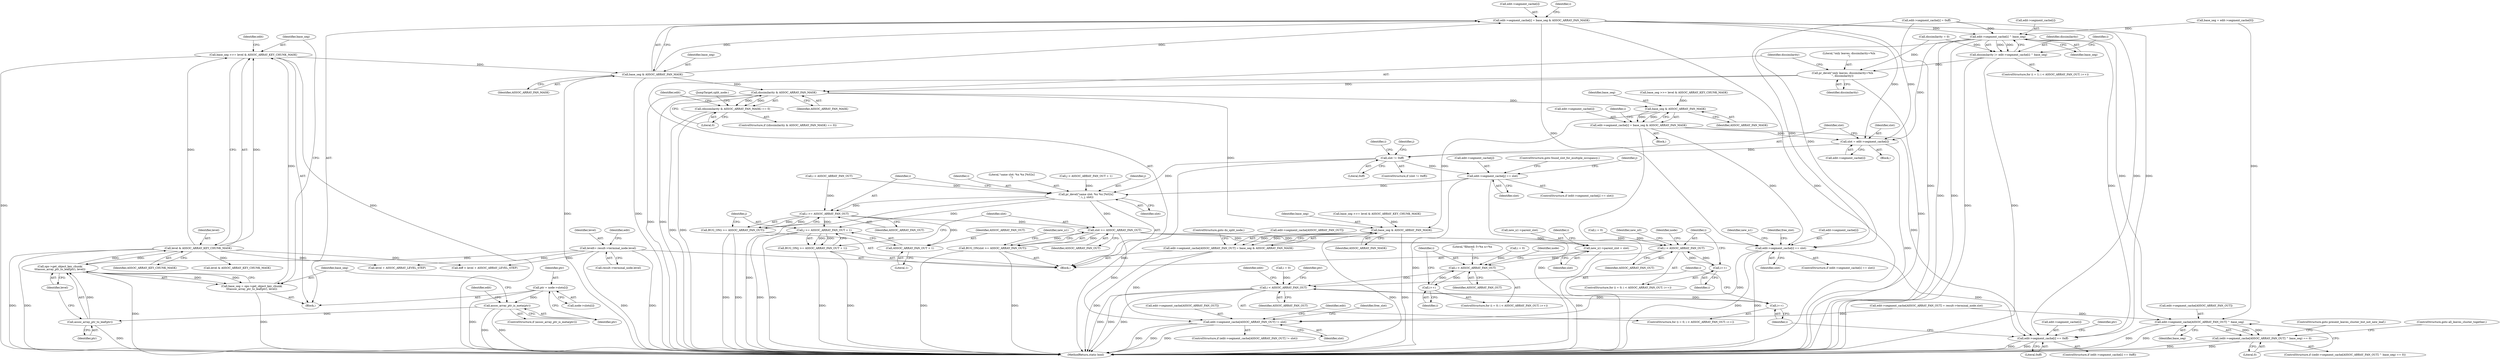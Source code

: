 digraph "0_linux_ea6789980fdaa610d7eb63602c746bf6ec70cd2b@array" {
"1000349" [label="(Call,edit->segment_cache[i] = base_seg & ASSOC_ARRAY_FAN_MASK)"];
"1000355" [label="(Call,base_seg & ASSOC_ARRAY_FAN_MASK)"];
"1000344" [label="(Call,base_seg >>= level & ASSOC_ARRAY_KEY_CHUNK_MASK)"];
"1000338" [label="(Call,base_seg = ops->get_object_key_chunk(\n\t\t\tassoc_array_ptr_to_leaf(ptr), level))"];
"1000340" [label="(Call,ops->get_object_key_chunk(\n\t\t\tassoc_array_ptr_to_leaf(ptr), level))"];
"1000341" [label="(Call,assoc_array_ptr_to_leaf(ptr))"];
"1000324" [label="(Call,assoc_array_ptr_is_meta(ptr))"];
"1000316" [label="(Call,ptr = node->slots[i])"];
"1000346" [label="(Call,level & ASSOC_ARRAY_KEY_CHUNK_MASK)"];
"1000149" [label="(Call,level\t= result->terminal_node.level)"];
"1000385" [label="(Call,edit->segment_cache[i] ^ base_seg)"];
"1000383" [label="(Call,dissimilarity |= edit->segment_cache[i] ^ base_seg)"];
"1000392" [label="(Call,pr_devel(\"only leaves; dissimilarity=%lx\n\", dissimilarity))"];
"1000397" [label="(Call,dissimilarity & ASSOC_ARRAY_FAN_MASK)"];
"1000396" [label="(Call,(dissimilarity & ASSOC_ARRAY_FAN_MASK) == 0)"];
"1001228" [label="(Call,base_seg & ASSOC_ARRAY_FAN_MASK)"];
"1001222" [label="(Call,edit->segment_cache[i] = base_seg & ASSOC_ARRAY_FAN_MASK)"];
"1000478" [label="(Call,slot = edit->segment_cache[i])"];
"1000486" [label="(Call,slot != 0xff)"];
"1000503" [label="(Call,edit->segment_cache[j] == slot)"];
"1000512" [label="(Call,pr_devel(\"same slot: %x %x [%02x]\n\", i, j, slot))"];
"1000518" [label="(Call,i >= ASSOC_ARRAY_FAN_OUT)"];
"1000517" [label="(Call,BUG_ON(i >= ASSOC_ARRAY_FAN_OUT))"];
"1000522" [label="(Call,j >= ASSOC_ARRAY_FAN_OUT + 1)"];
"1000521" [label="(Call,BUG_ON(j >= ASSOC_ARRAY_FAN_OUT + 1))"];
"1000524" [label="(Call,ASSOC_ARRAY_FAN_OUT + 1)"];
"1000528" [label="(Call,slot >= ASSOC_ARRAY_FAN_OUT)"];
"1000527" [label="(Call,BUG_ON(slot >= ASSOC_ARRAY_FAN_OUT))"];
"1000531" [label="(Call,new_n1->parent_slot = slot)"];
"1000540" [label="(Call,i < ASSOC_ARRAY_FAN_OUT)"];
"1000543" [label="(Call,i++)"];
"1000598" [label="(Call,i < ASSOC_ARRAY_FAN_OUT)"];
"1000601" [label="(Call,i++)"];
"1000732" [label="(Call,i < ASSOC_ARRAY_FAN_OUT)"];
"1000735" [label="(Call,i++)"];
"1000613" [label="(Call,edit->segment_cache[i] == slot)"];
"1000666" [label="(Call,edit->segment_cache[ASSOC_ARRAY_FAN_OUT] != slot)"];
"1000739" [label="(Call,edit->segment_cache[i] == 0xff)"];
"1001247" [label="(Call,base_seg & ASSOC_ARRAY_FAN_MASK)"];
"1001241" [label="(Call,edit->segment_cache[ASSOC_ARRAY_FAN_OUT] = base_seg & ASSOC_ARRAY_FAN_MASK)"];
"1000404" [label="(Call,edit->segment_cache[ASSOC_ARRAY_FAN_OUT] ^ base_seg)"];
"1000403" [label="(Call,(edit->segment_cache[ASSOC_ARRAY_FAN_OUT] ^ base_seg) == 0)"];
"1000339" [label="(Identifier,base_seg)"];
"1000386" [label="(Call,edit->segment_cache[i])"];
"1000516" [label="(Identifier,slot)"];
"1000413" [label="(ControlStructure,goto present_leaves_cluster_but_not_new_leaf;)"];
"1000486" [label="(Call,slot != 0xff)"];
"1000598" [label="(Call,i < ASSOC_ARRAY_FAN_OUT)"];
"1001250" [label="(ControlStructure,goto do_split_node;)"];
"1000614" [label="(Call,edit->segment_cache[i])"];
"1001217" [label="(Call,base_seg >>= level & ASSOC_ARRAY_KEY_CHUNK_MASK)"];
"1001228" [label="(Call,base_seg & ASSOC_ARRAY_FAN_MASK)"];
"1000666" [label="(Call,edit->segment_cache[ASSOC_ARRAY_FAN_OUT] != slot)"];
"1000330" [label="(Identifier,edit)"];
"1000150" [label="(Identifier,level)"];
"1000382" [label="(Identifier,i)"];
"1000364" [label="(Call,dissimilarity = 0)"];
"1001248" [label="(Identifier,base_seg)"];
"1000318" [label="(Call,node->slots[i])"];
"1000599" [label="(Identifier,i)"];
"1000346" [label="(Call,level & ASSOC_ARRAY_KEY_CHUNK_MASK)"];
"1001223" [label="(Call,edit->segment_cache[i])"];
"1000374" [label="(ControlStructure,for (i = 1; i < ASSOC_ARRAY_FAN_OUT; i++))"];
"1000662" [label="(Literal,\"filtered: f=%x n=%x\n\")"];
"1000595" [label="(Call,i = 0)"];
"1000594" [label="(ControlStructure,for (i = 0; i < ASSOC_ARRAY_FAN_OUT; i++))"];
"1000159" [label="(Identifier,edit)"];
"1000403" [label="(Call,(edit->segment_cache[ASSOC_ARRAY_FAN_OUT] ^ base_seg) == 0)"];
"1000410" [label="(Identifier,base_seg)"];
"1000736" [label="(Identifier,i)"];
"1000343" [label="(Identifier,level)"];
"1000512" [label="(Call,pr_devel(\"same slot: %x %x [%02x]\n\", i, j, slot))"];
"1000517" [label="(Call,BUG_ON(i >= ASSOC_ARRAY_FAN_OUT))"];
"1000341" [label="(Call,assoc_array_ptr_to_leaf(ptr))"];
"1001242" [label="(Call,edit->segment_cache[ASSOC_ARRAY_FAN_OUT])"];
"1000488" [label="(Literal,0xff)"];
"1000704" [label="(Identifier,edit)"];
"1000734" [label="(Identifier,ASSOC_ARRAY_FAN_OUT)"];
"1000739" [label="(Call,edit->segment_cache[i] == 0xff)"];
"1000407" [label="(Identifier,edit)"];
"1000602" [label="(Identifier,i)"];
"1000404" [label="(Call,edit->segment_cache[ASSOC_ARRAY_FAN_OUT] ^ base_seg)"];
"1000347" [label="(Identifier,level)"];
"1000540" [label="(Call,i < ASSOC_ARRAY_FAN_OUT)"];
"1000503" [label="(Call,edit->segment_cache[j] == slot)"];
"1000491" [label="(Identifier,j)"];
"1000472" [label="(Call,i < ASSOC_ARRAY_FAN_OUT)"];
"1000398" [label="(Identifier,dissimilarity)"];
"1000504" [label="(Call,edit->segment_cache[j])"];
"1000612" [label="(ControlStructure,if (edit->segment_cache[i] == slot))"];
"1000393" [label="(Literal,\"only leaves; dissimilarity=%lx\n\")"];
"1000487" [label="(Identifier,slot)"];
"1000352" [label="(Identifier,edit)"];
"1000526" [label="(Literal,1)"];
"1000383" [label="(Call,dissimilarity |= edit->segment_cache[i] ^ base_seg)"];
"1000315" [label="(Block,)"];
"1000624" [label="(Identifier,new_n1)"];
"1001236" [label="(Call,base_seg >>= level & ASSOC_ARRAY_KEY_CHUNK_MASK)"];
"1000355" [label="(Call,base_seg & ASSOC_ARRAY_FAN_MASK)"];
"1000338" [label="(Call,base_seg = ops->get_object_key_chunk(\n\t\t\tassoc_array_ptr_to_leaf(ptr), level))"];
"1000745" [label="(Literal,0xff)"];
"1000525" [label="(Identifier,ASSOC_ARRAY_FAN_OUT)"];
"1000485" [label="(ControlStructure,if (slot != 0xff))"];
"1001202" [label="(Identifier,i)"];
"1000476" [label="(Identifier,i)"];
"1000528" [label="(Call,slot >= ASSOC_ARRAY_FAN_OUT)"];
"1000480" [label="(Call,edit->segment_cache[i])"];
"1000536" [label="(ControlStructure,for (i = 0; i < ASSOC_ARRAY_FAN_OUT; i++))"];
"1000537" [label="(Call,i = 0)"];
"1000502" [label="(ControlStructure,if (edit->segment_cache[j] == slot))"];
"1000535" [label="(Identifier,slot)"];
"1000477" [label="(Block,)"];
"1000394" [label="(Identifier,dissimilarity)"];
"1000527" [label="(Call,BUG_ON(slot >= ASSOC_ARRAY_FAN_OUT))"];
"1000411" [label="(Literal,0)"];
"1000533" [label="(Identifier,new_n1)"];
"1000402" [label="(ControlStructure,if ((edit->segment_cache[ASSOC_ARRAY_FAN_OUT] ^ base_seg) == 0))"];
"1000677" [label="(Identifier,free_slot)"];
"1000349" [label="(Call,edit->segment_cache[i] = base_seg & ASSOC_ARRAY_FAN_MASK)"];
"1001251" [label="(MethodReturn,static bool)"];
"1000518" [label="(Call,i >= ASSOC_ARRAY_FAN_OUT)"];
"1000156" [label="(Call,edit->segment_cache[ASSOC_ARRAY_FAN_OUT] = result->terminal_node.slot)"];
"1000532" [label="(Call,new_n1->parent_slot)"];
"1000316" [label="(Call,ptr = node->slots[i])"];
"1001241" [label="(Call,edit->segment_cache[ASSOC_ARRAY_FAN_OUT] = base_seg & ASSOC_ARRAY_FAN_MASK)"];
"1000530" [label="(Identifier,ASSOC_ARRAY_FAN_OUT)"];
"1000414" [label="(JumpTarget,split_node:)"];
"1000575" [label="(Identifier,new_n0)"];
"1000327" [label="(Call,edit->segment_cache[i] = 0xff)"];
"1000344" [label="(Call,base_seg >>= level & ASSOC_ARRAY_KEY_CHUNK_MASK)"];
"1000514" [label="(Identifier,i)"];
"1000665" [label="(ControlStructure,if (edit->segment_cache[ASSOC_ARRAY_FAN_OUT] != slot))"];
"1000524" [label="(Call,ASSOC_ARRAY_FAN_OUT + 1)"];
"1000608" [label="(Identifier,node)"];
"1000542" [label="(Identifier,ASSOC_ARRAY_FAN_OUT)"];
"1000340" [label="(Call,ops->get_object_key_chunk(\n\t\t\tassoc_array_ptr_to_leaf(ptr), level))"];
"1000350" [label="(Call,edit->segment_cache[i])"];
"1000543" [label="(Call,i++)"];
"1000400" [label="(Literal,0)"];
"1000356" [label="(Identifier,base_seg)"];
"1000342" [label="(Identifier,ptr)"];
"1000549" [label="(Identifier,node)"];
"1000672" [label="(Identifier,slot)"];
"1000122" [label="(Block,)"];
"1000601" [label="(Call,i++)"];
"1000531" [label="(Call,new_n1->parent_slot = slot)"];
"1000735" [label="(Call,i++)"];
"1000399" [label="(Identifier,ASSOC_ARRAY_FAN_MASK)"];
"1001203" [label="(Block,)"];
"1000509" [label="(Identifier,slot)"];
"1000522" [label="(Call,j >= ASSOC_ARRAY_FAN_OUT + 1)"];
"1000357" [label="(Identifier,ASSOC_ARRAY_FAN_MASK)"];
"1000738" [label="(ControlStructure,if (edit->segment_cache[i] == 0xff))"];
"1000395" [label="(ControlStructure,if ((dissimilarity & ASSOC_ARRAY_FAN_MASK) == 0))"];
"1000520" [label="(Identifier,ASSOC_ARRAY_FAN_OUT)"];
"1000314" [label="(Identifier,i)"];
"1000740" [label="(Call,edit->segment_cache[i])"];
"1000642" [label="(Identifier,free_slot)"];
"1000324" [label="(Call,assoc_array_ptr_is_meta(ptr))"];
"1000519" [label="(Identifier,i)"];
"1000544" [label="(Identifier,i)"];
"1000397" [label="(Call,dissimilarity & ASSOC_ARRAY_FAN_MASK)"];
"1000538" [label="(Identifier,i)"];
"1000792" [label="(Identifier,ptr)"];
"1000323" [label="(ControlStructure,if (assoc_array_ptr_is_meta(ptr)))"];
"1000149" [label="(Call,level\t= result->terminal_node.level)"];
"1000151" [label="(Call,result->terminal_node.level)"];
"1000523" [label="(Identifier,j)"];
"1000479" [label="(Identifier,slot)"];
"1000729" [label="(Call,i = 0)"];
"1000513" [label="(Literal,\"same slot: %x %x [%02x]\n\")"];
"1001230" [label="(Identifier,ASSOC_ARRAY_FAN_MASK)"];
"1000495" [label="(Call,j < ASSOC_ARRAY_FAN_OUT + 1)"];
"1000733" [label="(Identifier,i)"];
"1000317" [label="(Identifier,ptr)"];
"1000348" [label="(Identifier,ASSOC_ARRAY_KEY_CHUNK_MASK)"];
"1001247" [label="(Call,base_seg & ASSOC_ARRAY_FAN_MASK)"];
"1000728" [label="(ControlStructure,for (i = 0; i < ASSOC_ARRAY_FAN_OUT; i++))"];
"1000510" [label="(ControlStructure,goto found_slot_for_multiple_occupancy;)"];
"1000515" [label="(Identifier,j)"];
"1000667" [label="(Call,edit->segment_cache[ASSOC_ARRAY_FAN_OUT])"];
"1001222" [label="(Call,edit->segment_cache[i] = base_seg & ASSOC_ARRAY_FAN_MASK)"];
"1001249" [label="(Identifier,ASSOC_ARRAY_FAN_MASK)"];
"1000385" [label="(Call,edit->segment_cache[i] ^ base_seg)"];
"1000529" [label="(Identifier,slot)"];
"1000391" [label="(Identifier,base_seg)"];
"1000325" [label="(Identifier,ptr)"];
"1000742" [label="(Identifier,edit)"];
"1000619" [label="(Identifier,slot)"];
"1001175" [label="(Call,level & ASSOC_ARRAY_KEY_CHUNK_MASK)"];
"1000478" [label="(Call,slot = edit->segment_cache[i])"];
"1001044" [label="(Call,diff < level + ASSOC_ARRAY_LEVEL_STEP)"];
"1000384" [label="(Identifier,dissimilarity)"];
"1000521" [label="(Call,BUG_ON(j >= ASSOC_ARRAY_FAN_OUT + 1))"];
"1000600" [label="(Identifier,ASSOC_ARRAY_FAN_OUT)"];
"1000396" [label="(Call,(dissimilarity & ASSOC_ARRAY_FAN_MASK) == 0)"];
"1001229" [label="(Identifier,base_seg)"];
"1000748" [label="(Identifier,ptr)"];
"1000405" [label="(Call,edit->segment_cache[ASSOC_ARRAY_FAN_OUT])"];
"1000367" [label="(Call,base_seg = edit->segment_cache[0])"];
"1000613" [label="(Call,edit->segment_cache[i] == slot)"];
"1000501" [label="(Identifier,j)"];
"1001046" [label="(Call,level + ASSOC_ARRAY_LEVEL_STEP)"];
"1000732" [label="(Call,i < ASSOC_ARRAY_FAN_OUT)"];
"1000541" [label="(Identifier,i)"];
"1000345" [label="(Identifier,base_seg)"];
"1000392" [label="(Call,pr_devel(\"only leaves; dissimilarity=%lx\n\", dissimilarity))"];
"1000412" [label="(ControlStructure,goto all_leaves_cluster_together;)"];
"1000349" -> "1000315"  [label="AST: "];
"1000349" -> "1000355"  [label="CFG: "];
"1000350" -> "1000349"  [label="AST: "];
"1000355" -> "1000349"  [label="AST: "];
"1000314" -> "1000349"  [label="CFG: "];
"1000349" -> "1001251"  [label="DDG: "];
"1000349" -> "1001251"  [label="DDG: "];
"1000355" -> "1000349"  [label="DDG: "];
"1000355" -> "1000349"  [label="DDG: "];
"1000349" -> "1000385"  [label="DDG: "];
"1000349" -> "1000478"  [label="DDG: "];
"1000349" -> "1000613"  [label="DDG: "];
"1000349" -> "1000739"  [label="DDG: "];
"1000355" -> "1000357"  [label="CFG: "];
"1000356" -> "1000355"  [label="AST: "];
"1000357" -> "1000355"  [label="AST: "];
"1000355" -> "1001251"  [label="DDG: "];
"1000355" -> "1001251"  [label="DDG: "];
"1000344" -> "1000355"  [label="DDG: "];
"1000355" -> "1000397"  [label="DDG: "];
"1000344" -> "1000315"  [label="AST: "];
"1000344" -> "1000346"  [label="CFG: "];
"1000345" -> "1000344"  [label="AST: "];
"1000346" -> "1000344"  [label="AST: "];
"1000352" -> "1000344"  [label="CFG: "];
"1000344" -> "1001251"  [label="DDG: "];
"1000344" -> "1001251"  [label="DDG: "];
"1000338" -> "1000344"  [label="DDG: "];
"1000346" -> "1000344"  [label="DDG: "];
"1000346" -> "1000344"  [label="DDG: "];
"1000338" -> "1000315"  [label="AST: "];
"1000338" -> "1000340"  [label="CFG: "];
"1000339" -> "1000338"  [label="AST: "];
"1000340" -> "1000338"  [label="AST: "];
"1000345" -> "1000338"  [label="CFG: "];
"1000338" -> "1001251"  [label="DDG: "];
"1000340" -> "1000338"  [label="DDG: "];
"1000340" -> "1000338"  [label="DDG: "];
"1000340" -> "1000343"  [label="CFG: "];
"1000341" -> "1000340"  [label="AST: "];
"1000343" -> "1000340"  [label="AST: "];
"1000340" -> "1001251"  [label="DDG: "];
"1000341" -> "1000340"  [label="DDG: "];
"1000346" -> "1000340"  [label="DDG: "];
"1000149" -> "1000340"  [label="DDG: "];
"1000340" -> "1000346"  [label="DDG: "];
"1000341" -> "1000342"  [label="CFG: "];
"1000342" -> "1000341"  [label="AST: "];
"1000343" -> "1000341"  [label="CFG: "];
"1000341" -> "1001251"  [label="DDG: "];
"1000324" -> "1000341"  [label="DDG: "];
"1000324" -> "1000323"  [label="AST: "];
"1000324" -> "1000325"  [label="CFG: "];
"1000325" -> "1000324"  [label="AST: "];
"1000330" -> "1000324"  [label="CFG: "];
"1000339" -> "1000324"  [label="CFG: "];
"1000324" -> "1001251"  [label="DDG: "];
"1000324" -> "1001251"  [label="DDG: "];
"1000316" -> "1000324"  [label="DDG: "];
"1000316" -> "1000315"  [label="AST: "];
"1000316" -> "1000318"  [label="CFG: "];
"1000317" -> "1000316"  [label="AST: "];
"1000318" -> "1000316"  [label="AST: "];
"1000325" -> "1000316"  [label="CFG: "];
"1000316" -> "1001251"  [label="DDG: "];
"1000346" -> "1000348"  [label="CFG: "];
"1000347" -> "1000346"  [label="AST: "];
"1000348" -> "1000346"  [label="AST: "];
"1000346" -> "1001251"  [label="DDG: "];
"1000346" -> "1001251"  [label="DDG: "];
"1000346" -> "1001044"  [label="DDG: "];
"1000346" -> "1001046"  [label="DDG: "];
"1000346" -> "1001175"  [label="DDG: "];
"1000149" -> "1000122"  [label="AST: "];
"1000149" -> "1000151"  [label="CFG: "];
"1000150" -> "1000149"  [label="AST: "];
"1000151" -> "1000149"  [label="AST: "];
"1000159" -> "1000149"  [label="CFG: "];
"1000149" -> "1001251"  [label="DDG: "];
"1000149" -> "1001251"  [label="DDG: "];
"1000149" -> "1001044"  [label="DDG: "];
"1000149" -> "1001046"  [label="DDG: "];
"1000385" -> "1000383"  [label="AST: "];
"1000385" -> "1000391"  [label="CFG: "];
"1000386" -> "1000385"  [label="AST: "];
"1000391" -> "1000385"  [label="AST: "];
"1000383" -> "1000385"  [label="CFG: "];
"1000385" -> "1001251"  [label="DDG: "];
"1000385" -> "1001251"  [label="DDG: "];
"1000385" -> "1000383"  [label="DDG: "];
"1000385" -> "1000383"  [label="DDG: "];
"1000327" -> "1000385"  [label="DDG: "];
"1000367" -> "1000385"  [label="DDG: "];
"1000385" -> "1000404"  [label="DDG: "];
"1000385" -> "1000478"  [label="DDG: "];
"1000385" -> "1000613"  [label="DDG: "];
"1000385" -> "1000739"  [label="DDG: "];
"1000383" -> "1000374"  [label="AST: "];
"1000384" -> "1000383"  [label="AST: "];
"1000382" -> "1000383"  [label="CFG: "];
"1000383" -> "1001251"  [label="DDG: "];
"1000383" -> "1001251"  [label="DDG: "];
"1000364" -> "1000383"  [label="DDG: "];
"1000383" -> "1000392"  [label="DDG: "];
"1000392" -> "1000122"  [label="AST: "];
"1000392" -> "1000394"  [label="CFG: "];
"1000393" -> "1000392"  [label="AST: "];
"1000394" -> "1000392"  [label="AST: "];
"1000398" -> "1000392"  [label="CFG: "];
"1000392" -> "1001251"  [label="DDG: "];
"1000364" -> "1000392"  [label="DDG: "];
"1000392" -> "1000397"  [label="DDG: "];
"1000397" -> "1000396"  [label="AST: "];
"1000397" -> "1000399"  [label="CFG: "];
"1000398" -> "1000397"  [label="AST: "];
"1000399" -> "1000397"  [label="AST: "];
"1000400" -> "1000397"  [label="CFG: "];
"1000397" -> "1001251"  [label="DDG: "];
"1000397" -> "1001251"  [label="DDG: "];
"1000397" -> "1000396"  [label="DDG: "];
"1000397" -> "1000396"  [label="DDG: "];
"1000397" -> "1001228"  [label="DDG: "];
"1000397" -> "1001247"  [label="DDG: "];
"1000396" -> "1000395"  [label="AST: "];
"1000396" -> "1000400"  [label="CFG: "];
"1000400" -> "1000396"  [label="AST: "];
"1000407" -> "1000396"  [label="CFG: "];
"1000414" -> "1000396"  [label="CFG: "];
"1000396" -> "1001251"  [label="DDG: "];
"1000396" -> "1001251"  [label="DDG: "];
"1001228" -> "1001222"  [label="AST: "];
"1001228" -> "1001230"  [label="CFG: "];
"1001229" -> "1001228"  [label="AST: "];
"1001230" -> "1001228"  [label="AST: "];
"1001222" -> "1001228"  [label="CFG: "];
"1001228" -> "1001222"  [label="DDG: "];
"1001228" -> "1001222"  [label="DDG: "];
"1001217" -> "1001228"  [label="DDG: "];
"1001228" -> "1001247"  [label="DDG: "];
"1001222" -> "1001203"  [label="AST: "];
"1001223" -> "1001222"  [label="AST: "];
"1001202" -> "1001222"  [label="CFG: "];
"1001222" -> "1001251"  [label="DDG: "];
"1001222" -> "1000478"  [label="DDG: "];
"1001222" -> "1000613"  [label="DDG: "];
"1001222" -> "1000739"  [label="DDG: "];
"1000478" -> "1000477"  [label="AST: "];
"1000478" -> "1000480"  [label="CFG: "];
"1000479" -> "1000478"  [label="AST: "];
"1000480" -> "1000478"  [label="AST: "];
"1000487" -> "1000478"  [label="CFG: "];
"1000478" -> "1001251"  [label="DDG: "];
"1000327" -> "1000478"  [label="DDG: "];
"1000478" -> "1000486"  [label="DDG: "];
"1000486" -> "1000485"  [label="AST: "];
"1000486" -> "1000488"  [label="CFG: "];
"1000487" -> "1000486"  [label="AST: "];
"1000488" -> "1000486"  [label="AST: "];
"1000491" -> "1000486"  [label="CFG: "];
"1000476" -> "1000486"  [label="CFG: "];
"1000486" -> "1001251"  [label="DDG: "];
"1000486" -> "1000503"  [label="DDG: "];
"1000486" -> "1000512"  [label="DDG: "];
"1000503" -> "1000502"  [label="AST: "];
"1000503" -> "1000509"  [label="CFG: "];
"1000504" -> "1000503"  [label="AST: "];
"1000509" -> "1000503"  [label="AST: "];
"1000510" -> "1000503"  [label="CFG: "];
"1000501" -> "1000503"  [label="CFG: "];
"1000503" -> "1001251"  [label="DDG: "];
"1000503" -> "1001251"  [label="DDG: "];
"1000503" -> "1000512"  [label="DDG: "];
"1000512" -> "1000122"  [label="AST: "];
"1000512" -> "1000516"  [label="CFG: "];
"1000513" -> "1000512"  [label="AST: "];
"1000514" -> "1000512"  [label="AST: "];
"1000515" -> "1000512"  [label="AST: "];
"1000516" -> "1000512"  [label="AST: "];
"1000519" -> "1000512"  [label="CFG: "];
"1000512" -> "1001251"  [label="DDG: "];
"1000472" -> "1000512"  [label="DDG: "];
"1000495" -> "1000512"  [label="DDG: "];
"1000512" -> "1000518"  [label="DDG: "];
"1000512" -> "1000522"  [label="DDG: "];
"1000512" -> "1000528"  [label="DDG: "];
"1000518" -> "1000517"  [label="AST: "];
"1000518" -> "1000520"  [label="CFG: "];
"1000519" -> "1000518"  [label="AST: "];
"1000520" -> "1000518"  [label="AST: "];
"1000517" -> "1000518"  [label="CFG: "];
"1000518" -> "1000517"  [label="DDG: "];
"1000518" -> "1000517"  [label="DDG: "];
"1000472" -> "1000518"  [label="DDG: "];
"1000518" -> "1000522"  [label="DDG: "];
"1000518" -> "1000524"  [label="DDG: "];
"1000518" -> "1000528"  [label="DDG: "];
"1000517" -> "1000122"  [label="AST: "];
"1000523" -> "1000517"  [label="CFG: "];
"1000517" -> "1001251"  [label="DDG: "];
"1000517" -> "1001251"  [label="DDG: "];
"1000522" -> "1000521"  [label="AST: "];
"1000522" -> "1000524"  [label="CFG: "];
"1000523" -> "1000522"  [label="AST: "];
"1000524" -> "1000522"  [label="AST: "];
"1000521" -> "1000522"  [label="CFG: "];
"1000522" -> "1001251"  [label="DDG: "];
"1000522" -> "1001251"  [label="DDG: "];
"1000522" -> "1000521"  [label="DDG: "];
"1000522" -> "1000521"  [label="DDG: "];
"1000521" -> "1000122"  [label="AST: "];
"1000529" -> "1000521"  [label="CFG: "];
"1000521" -> "1001251"  [label="DDG: "];
"1000521" -> "1001251"  [label="DDG: "];
"1000524" -> "1000526"  [label="CFG: "];
"1000525" -> "1000524"  [label="AST: "];
"1000526" -> "1000524"  [label="AST: "];
"1000528" -> "1000527"  [label="AST: "];
"1000528" -> "1000530"  [label="CFG: "];
"1000529" -> "1000528"  [label="AST: "];
"1000530" -> "1000528"  [label="AST: "];
"1000527" -> "1000528"  [label="CFG: "];
"1000528" -> "1000527"  [label="DDG: "];
"1000528" -> "1000527"  [label="DDG: "];
"1000528" -> "1000531"  [label="DDG: "];
"1000528" -> "1000540"  [label="DDG: "];
"1000528" -> "1000613"  [label="DDG: "];
"1000528" -> "1000666"  [label="DDG: "];
"1000527" -> "1000122"  [label="AST: "];
"1000533" -> "1000527"  [label="CFG: "];
"1000527" -> "1001251"  [label="DDG: "];
"1000527" -> "1001251"  [label="DDG: "];
"1000531" -> "1000122"  [label="AST: "];
"1000531" -> "1000535"  [label="CFG: "];
"1000532" -> "1000531"  [label="AST: "];
"1000535" -> "1000531"  [label="AST: "];
"1000538" -> "1000531"  [label="CFG: "];
"1000531" -> "1001251"  [label="DDG: "];
"1000540" -> "1000536"  [label="AST: "];
"1000540" -> "1000542"  [label="CFG: "];
"1000541" -> "1000540"  [label="AST: "];
"1000542" -> "1000540"  [label="AST: "];
"1000549" -> "1000540"  [label="CFG: "];
"1000575" -> "1000540"  [label="CFG: "];
"1000543" -> "1000540"  [label="DDG: "];
"1000537" -> "1000540"  [label="DDG: "];
"1000540" -> "1000543"  [label="DDG: "];
"1000540" -> "1000598"  [label="DDG: "];
"1000543" -> "1000536"  [label="AST: "];
"1000543" -> "1000544"  [label="CFG: "];
"1000544" -> "1000543"  [label="AST: "];
"1000541" -> "1000543"  [label="CFG: "];
"1000598" -> "1000594"  [label="AST: "];
"1000598" -> "1000600"  [label="CFG: "];
"1000599" -> "1000598"  [label="AST: "];
"1000600" -> "1000598"  [label="AST: "];
"1000608" -> "1000598"  [label="CFG: "];
"1000662" -> "1000598"  [label="CFG: "];
"1000601" -> "1000598"  [label="DDG: "];
"1000595" -> "1000598"  [label="DDG: "];
"1000598" -> "1000601"  [label="DDG: "];
"1000598" -> "1000732"  [label="DDG: "];
"1000601" -> "1000594"  [label="AST: "];
"1000601" -> "1000602"  [label="CFG: "];
"1000602" -> "1000601"  [label="AST: "];
"1000599" -> "1000601"  [label="CFG: "];
"1000732" -> "1000728"  [label="AST: "];
"1000732" -> "1000734"  [label="CFG: "];
"1000733" -> "1000732"  [label="AST: "];
"1000734" -> "1000732"  [label="AST: "];
"1000742" -> "1000732"  [label="CFG: "];
"1000792" -> "1000732"  [label="CFG: "];
"1000732" -> "1001251"  [label="DDG: "];
"1000732" -> "1001251"  [label="DDG: "];
"1000732" -> "1001251"  [label="DDG: "];
"1000729" -> "1000732"  [label="DDG: "];
"1000735" -> "1000732"  [label="DDG: "];
"1000732" -> "1000735"  [label="DDG: "];
"1000735" -> "1000728"  [label="AST: "];
"1000735" -> "1000736"  [label="CFG: "];
"1000736" -> "1000735"  [label="AST: "];
"1000733" -> "1000735"  [label="CFG: "];
"1000613" -> "1000612"  [label="AST: "];
"1000613" -> "1000619"  [label="CFG: "];
"1000614" -> "1000613"  [label="AST: "];
"1000619" -> "1000613"  [label="AST: "];
"1000624" -> "1000613"  [label="CFG: "];
"1000642" -> "1000613"  [label="CFG: "];
"1000613" -> "1001251"  [label="DDG: "];
"1000613" -> "1001251"  [label="DDG: "];
"1000327" -> "1000613"  [label="DDG: "];
"1000613" -> "1000666"  [label="DDG: "];
"1000613" -> "1000739"  [label="DDG: "];
"1000666" -> "1000665"  [label="AST: "];
"1000666" -> "1000672"  [label="CFG: "];
"1000667" -> "1000666"  [label="AST: "];
"1000672" -> "1000666"  [label="AST: "];
"1000677" -> "1000666"  [label="CFG: "];
"1000704" -> "1000666"  [label="CFG: "];
"1000666" -> "1001251"  [label="DDG: "];
"1000666" -> "1001251"  [label="DDG: "];
"1000666" -> "1001251"  [label="DDG: "];
"1000156" -> "1000666"  [label="DDG: "];
"1001241" -> "1000666"  [label="DDG: "];
"1000739" -> "1000738"  [label="AST: "];
"1000739" -> "1000745"  [label="CFG: "];
"1000740" -> "1000739"  [label="AST: "];
"1000745" -> "1000739"  [label="AST: "];
"1000748" -> "1000739"  [label="CFG: "];
"1000736" -> "1000739"  [label="CFG: "];
"1000739" -> "1001251"  [label="DDG: "];
"1000739" -> "1001251"  [label="DDG: "];
"1000327" -> "1000739"  [label="DDG: "];
"1001247" -> "1001241"  [label="AST: "];
"1001247" -> "1001249"  [label="CFG: "];
"1001248" -> "1001247"  [label="AST: "];
"1001249" -> "1001247"  [label="AST: "];
"1001241" -> "1001247"  [label="CFG: "];
"1001247" -> "1001251"  [label="DDG: "];
"1001247" -> "1001251"  [label="DDG: "];
"1001247" -> "1001241"  [label="DDG: "];
"1001247" -> "1001241"  [label="DDG: "];
"1001236" -> "1001247"  [label="DDG: "];
"1001241" -> "1000122"  [label="AST: "];
"1001242" -> "1001241"  [label="AST: "];
"1001250" -> "1001241"  [label="CFG: "];
"1001241" -> "1001251"  [label="DDG: "];
"1000404" -> "1000403"  [label="AST: "];
"1000404" -> "1000410"  [label="CFG: "];
"1000405" -> "1000404"  [label="AST: "];
"1000410" -> "1000404"  [label="AST: "];
"1000411" -> "1000404"  [label="CFG: "];
"1000404" -> "1001251"  [label="DDG: "];
"1000404" -> "1001251"  [label="DDG: "];
"1000404" -> "1000403"  [label="DDG: "];
"1000404" -> "1000403"  [label="DDG: "];
"1000156" -> "1000404"  [label="DDG: "];
"1000367" -> "1000404"  [label="DDG: "];
"1000403" -> "1000402"  [label="AST: "];
"1000403" -> "1000411"  [label="CFG: "];
"1000411" -> "1000403"  [label="AST: "];
"1000412" -> "1000403"  [label="CFG: "];
"1000413" -> "1000403"  [label="CFG: "];
"1000403" -> "1001251"  [label="DDG: "];
"1000403" -> "1001251"  [label="DDG: "];
}
